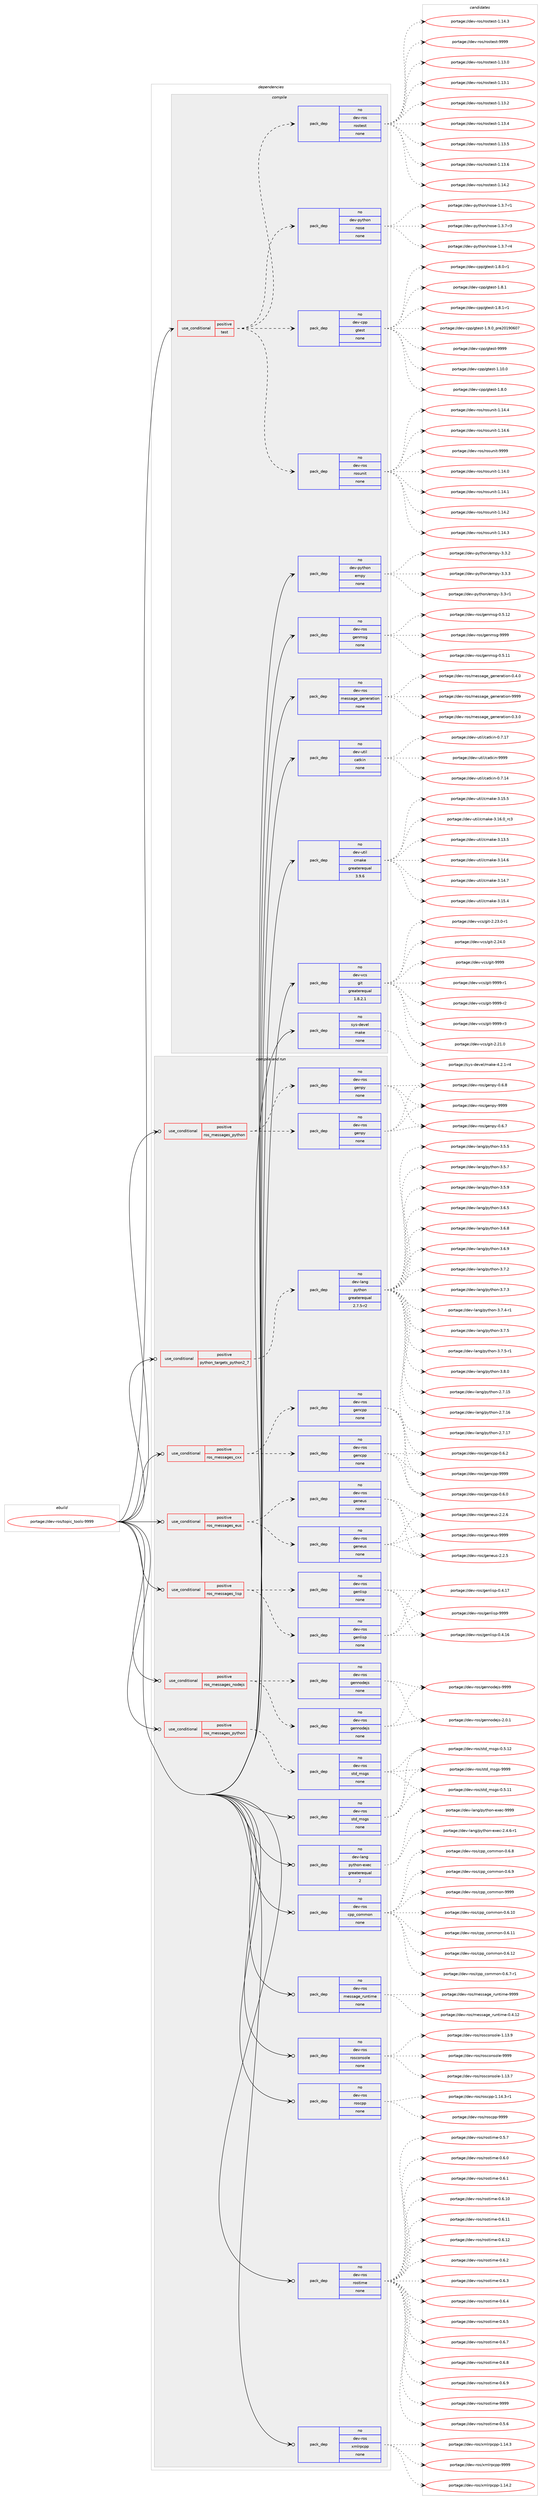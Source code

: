 digraph prolog {

# *************
# Graph options
# *************

newrank=true;
concentrate=true;
compound=true;
graph [rankdir=LR,fontname=Helvetica,fontsize=10,ranksep=1.5];#, ranksep=2.5, nodesep=0.2];
edge  [arrowhead=vee];
node  [fontname=Helvetica,fontsize=10];

# **********
# The ebuild
# **********

subgraph cluster_leftcol {
color=gray;
rank=same;
label=<<i>ebuild</i>>;
id [label="portage://dev-ros/topic_tools-9999", color=red, width=4, href="../dev-ros/topic_tools-9999.svg"];
}

# ****************
# The dependencies
# ****************

subgraph cluster_midcol {
color=gray;
label=<<i>dependencies</i>>;
subgraph cluster_compile {
fillcolor="#eeeeee";
style=filled;
label=<<i>compile</i>>;
subgraph cond45708 {
dependency207074 [label=<<TABLE BORDER="0" CELLBORDER="1" CELLSPACING="0" CELLPADDING="4"><TR><TD ROWSPAN="3" CELLPADDING="10">use_conditional</TD></TR><TR><TD>positive</TD></TR><TR><TD>test</TD></TR></TABLE>>, shape=none, color=red];
subgraph pack157938 {
dependency207075 [label=<<TABLE BORDER="0" CELLBORDER="1" CELLSPACING="0" CELLPADDING="4" WIDTH="220"><TR><TD ROWSPAN="6" CELLPADDING="30">pack_dep</TD></TR><TR><TD WIDTH="110">no</TD></TR><TR><TD>dev-ros</TD></TR><TR><TD>rostest</TD></TR><TR><TD>none</TD></TR><TR><TD></TD></TR></TABLE>>, shape=none, color=blue];
}
dependency207074:e -> dependency207075:w [weight=20,style="dashed",arrowhead="vee"];
subgraph pack157939 {
dependency207076 [label=<<TABLE BORDER="0" CELLBORDER="1" CELLSPACING="0" CELLPADDING="4" WIDTH="220"><TR><TD ROWSPAN="6" CELLPADDING="30">pack_dep</TD></TR><TR><TD WIDTH="110">no</TD></TR><TR><TD>dev-ros</TD></TR><TR><TD>rosunit</TD></TR><TR><TD>none</TD></TR><TR><TD></TD></TR></TABLE>>, shape=none, color=blue];
}
dependency207074:e -> dependency207076:w [weight=20,style="dashed",arrowhead="vee"];
subgraph pack157940 {
dependency207077 [label=<<TABLE BORDER="0" CELLBORDER="1" CELLSPACING="0" CELLPADDING="4" WIDTH="220"><TR><TD ROWSPAN="6" CELLPADDING="30">pack_dep</TD></TR><TR><TD WIDTH="110">no</TD></TR><TR><TD>dev-cpp</TD></TR><TR><TD>gtest</TD></TR><TR><TD>none</TD></TR><TR><TD></TD></TR></TABLE>>, shape=none, color=blue];
}
dependency207074:e -> dependency207077:w [weight=20,style="dashed",arrowhead="vee"];
subgraph pack157941 {
dependency207078 [label=<<TABLE BORDER="0" CELLBORDER="1" CELLSPACING="0" CELLPADDING="4" WIDTH="220"><TR><TD ROWSPAN="6" CELLPADDING="30">pack_dep</TD></TR><TR><TD WIDTH="110">no</TD></TR><TR><TD>dev-python</TD></TR><TR><TD>nose</TD></TR><TR><TD>none</TD></TR><TR><TD></TD></TR></TABLE>>, shape=none, color=blue];
}
dependency207074:e -> dependency207078:w [weight=20,style="dashed",arrowhead="vee"];
}
id:e -> dependency207074:w [weight=20,style="solid",arrowhead="vee"];
subgraph pack157942 {
dependency207079 [label=<<TABLE BORDER="0" CELLBORDER="1" CELLSPACING="0" CELLPADDING="4" WIDTH="220"><TR><TD ROWSPAN="6" CELLPADDING="30">pack_dep</TD></TR><TR><TD WIDTH="110">no</TD></TR><TR><TD>dev-python</TD></TR><TR><TD>empy</TD></TR><TR><TD>none</TD></TR><TR><TD></TD></TR></TABLE>>, shape=none, color=blue];
}
id:e -> dependency207079:w [weight=20,style="solid",arrowhead="vee"];
subgraph pack157943 {
dependency207080 [label=<<TABLE BORDER="0" CELLBORDER="1" CELLSPACING="0" CELLPADDING="4" WIDTH="220"><TR><TD ROWSPAN="6" CELLPADDING="30">pack_dep</TD></TR><TR><TD WIDTH="110">no</TD></TR><TR><TD>dev-ros</TD></TR><TR><TD>genmsg</TD></TR><TR><TD>none</TD></TR><TR><TD></TD></TR></TABLE>>, shape=none, color=blue];
}
id:e -> dependency207080:w [weight=20,style="solid",arrowhead="vee"];
subgraph pack157944 {
dependency207081 [label=<<TABLE BORDER="0" CELLBORDER="1" CELLSPACING="0" CELLPADDING="4" WIDTH="220"><TR><TD ROWSPAN="6" CELLPADDING="30">pack_dep</TD></TR><TR><TD WIDTH="110">no</TD></TR><TR><TD>dev-ros</TD></TR><TR><TD>message_generation</TD></TR><TR><TD>none</TD></TR><TR><TD></TD></TR></TABLE>>, shape=none, color=blue];
}
id:e -> dependency207081:w [weight=20,style="solid",arrowhead="vee"];
subgraph pack157945 {
dependency207082 [label=<<TABLE BORDER="0" CELLBORDER="1" CELLSPACING="0" CELLPADDING="4" WIDTH="220"><TR><TD ROWSPAN="6" CELLPADDING="30">pack_dep</TD></TR><TR><TD WIDTH="110">no</TD></TR><TR><TD>dev-util</TD></TR><TR><TD>catkin</TD></TR><TR><TD>none</TD></TR><TR><TD></TD></TR></TABLE>>, shape=none, color=blue];
}
id:e -> dependency207082:w [weight=20,style="solid",arrowhead="vee"];
subgraph pack157946 {
dependency207083 [label=<<TABLE BORDER="0" CELLBORDER="1" CELLSPACING="0" CELLPADDING="4" WIDTH="220"><TR><TD ROWSPAN="6" CELLPADDING="30">pack_dep</TD></TR><TR><TD WIDTH="110">no</TD></TR><TR><TD>dev-util</TD></TR><TR><TD>cmake</TD></TR><TR><TD>greaterequal</TD></TR><TR><TD>3.9.6</TD></TR></TABLE>>, shape=none, color=blue];
}
id:e -> dependency207083:w [weight=20,style="solid",arrowhead="vee"];
subgraph pack157947 {
dependency207084 [label=<<TABLE BORDER="0" CELLBORDER="1" CELLSPACING="0" CELLPADDING="4" WIDTH="220"><TR><TD ROWSPAN="6" CELLPADDING="30">pack_dep</TD></TR><TR><TD WIDTH="110">no</TD></TR><TR><TD>dev-vcs</TD></TR><TR><TD>git</TD></TR><TR><TD>greaterequal</TD></TR><TR><TD>1.8.2.1</TD></TR></TABLE>>, shape=none, color=blue];
}
id:e -> dependency207084:w [weight=20,style="solid",arrowhead="vee"];
subgraph pack157948 {
dependency207085 [label=<<TABLE BORDER="0" CELLBORDER="1" CELLSPACING="0" CELLPADDING="4" WIDTH="220"><TR><TD ROWSPAN="6" CELLPADDING="30">pack_dep</TD></TR><TR><TD WIDTH="110">no</TD></TR><TR><TD>sys-devel</TD></TR><TR><TD>make</TD></TR><TR><TD>none</TD></TR><TR><TD></TD></TR></TABLE>>, shape=none, color=blue];
}
id:e -> dependency207085:w [weight=20,style="solid",arrowhead="vee"];
}
subgraph cluster_compileandrun {
fillcolor="#eeeeee";
style=filled;
label=<<i>compile and run</i>>;
subgraph cond45709 {
dependency207086 [label=<<TABLE BORDER="0" CELLBORDER="1" CELLSPACING="0" CELLPADDING="4"><TR><TD ROWSPAN="3" CELLPADDING="10">use_conditional</TD></TR><TR><TD>positive</TD></TR><TR><TD>python_targets_python2_7</TD></TR></TABLE>>, shape=none, color=red];
subgraph pack157949 {
dependency207087 [label=<<TABLE BORDER="0" CELLBORDER="1" CELLSPACING="0" CELLPADDING="4" WIDTH="220"><TR><TD ROWSPAN="6" CELLPADDING="30">pack_dep</TD></TR><TR><TD WIDTH="110">no</TD></TR><TR><TD>dev-lang</TD></TR><TR><TD>python</TD></TR><TR><TD>greaterequal</TD></TR><TR><TD>2.7.5-r2</TD></TR></TABLE>>, shape=none, color=blue];
}
dependency207086:e -> dependency207087:w [weight=20,style="dashed",arrowhead="vee"];
}
id:e -> dependency207086:w [weight=20,style="solid",arrowhead="odotvee"];
subgraph cond45710 {
dependency207088 [label=<<TABLE BORDER="0" CELLBORDER="1" CELLSPACING="0" CELLPADDING="4"><TR><TD ROWSPAN="3" CELLPADDING="10">use_conditional</TD></TR><TR><TD>positive</TD></TR><TR><TD>ros_messages_cxx</TD></TR></TABLE>>, shape=none, color=red];
subgraph pack157950 {
dependency207089 [label=<<TABLE BORDER="0" CELLBORDER="1" CELLSPACING="0" CELLPADDING="4" WIDTH="220"><TR><TD ROWSPAN="6" CELLPADDING="30">pack_dep</TD></TR><TR><TD WIDTH="110">no</TD></TR><TR><TD>dev-ros</TD></TR><TR><TD>gencpp</TD></TR><TR><TD>none</TD></TR><TR><TD></TD></TR></TABLE>>, shape=none, color=blue];
}
dependency207088:e -> dependency207089:w [weight=20,style="dashed",arrowhead="vee"];
subgraph pack157951 {
dependency207090 [label=<<TABLE BORDER="0" CELLBORDER="1" CELLSPACING="0" CELLPADDING="4" WIDTH="220"><TR><TD ROWSPAN="6" CELLPADDING="30">pack_dep</TD></TR><TR><TD WIDTH="110">no</TD></TR><TR><TD>dev-ros</TD></TR><TR><TD>gencpp</TD></TR><TR><TD>none</TD></TR><TR><TD></TD></TR></TABLE>>, shape=none, color=blue];
}
dependency207088:e -> dependency207090:w [weight=20,style="dashed",arrowhead="vee"];
}
id:e -> dependency207088:w [weight=20,style="solid",arrowhead="odotvee"];
subgraph cond45711 {
dependency207091 [label=<<TABLE BORDER="0" CELLBORDER="1" CELLSPACING="0" CELLPADDING="4"><TR><TD ROWSPAN="3" CELLPADDING="10">use_conditional</TD></TR><TR><TD>positive</TD></TR><TR><TD>ros_messages_eus</TD></TR></TABLE>>, shape=none, color=red];
subgraph pack157952 {
dependency207092 [label=<<TABLE BORDER="0" CELLBORDER="1" CELLSPACING="0" CELLPADDING="4" WIDTH="220"><TR><TD ROWSPAN="6" CELLPADDING="30">pack_dep</TD></TR><TR><TD WIDTH="110">no</TD></TR><TR><TD>dev-ros</TD></TR><TR><TD>geneus</TD></TR><TR><TD>none</TD></TR><TR><TD></TD></TR></TABLE>>, shape=none, color=blue];
}
dependency207091:e -> dependency207092:w [weight=20,style="dashed",arrowhead="vee"];
subgraph pack157953 {
dependency207093 [label=<<TABLE BORDER="0" CELLBORDER="1" CELLSPACING="0" CELLPADDING="4" WIDTH="220"><TR><TD ROWSPAN="6" CELLPADDING="30">pack_dep</TD></TR><TR><TD WIDTH="110">no</TD></TR><TR><TD>dev-ros</TD></TR><TR><TD>geneus</TD></TR><TR><TD>none</TD></TR><TR><TD></TD></TR></TABLE>>, shape=none, color=blue];
}
dependency207091:e -> dependency207093:w [weight=20,style="dashed",arrowhead="vee"];
}
id:e -> dependency207091:w [weight=20,style="solid",arrowhead="odotvee"];
subgraph cond45712 {
dependency207094 [label=<<TABLE BORDER="0" CELLBORDER="1" CELLSPACING="0" CELLPADDING="4"><TR><TD ROWSPAN="3" CELLPADDING="10">use_conditional</TD></TR><TR><TD>positive</TD></TR><TR><TD>ros_messages_lisp</TD></TR></TABLE>>, shape=none, color=red];
subgraph pack157954 {
dependency207095 [label=<<TABLE BORDER="0" CELLBORDER="1" CELLSPACING="0" CELLPADDING="4" WIDTH="220"><TR><TD ROWSPAN="6" CELLPADDING="30">pack_dep</TD></TR><TR><TD WIDTH="110">no</TD></TR><TR><TD>dev-ros</TD></TR><TR><TD>genlisp</TD></TR><TR><TD>none</TD></TR><TR><TD></TD></TR></TABLE>>, shape=none, color=blue];
}
dependency207094:e -> dependency207095:w [weight=20,style="dashed",arrowhead="vee"];
subgraph pack157955 {
dependency207096 [label=<<TABLE BORDER="0" CELLBORDER="1" CELLSPACING="0" CELLPADDING="4" WIDTH="220"><TR><TD ROWSPAN="6" CELLPADDING="30">pack_dep</TD></TR><TR><TD WIDTH="110">no</TD></TR><TR><TD>dev-ros</TD></TR><TR><TD>genlisp</TD></TR><TR><TD>none</TD></TR><TR><TD></TD></TR></TABLE>>, shape=none, color=blue];
}
dependency207094:e -> dependency207096:w [weight=20,style="dashed",arrowhead="vee"];
}
id:e -> dependency207094:w [weight=20,style="solid",arrowhead="odotvee"];
subgraph cond45713 {
dependency207097 [label=<<TABLE BORDER="0" CELLBORDER="1" CELLSPACING="0" CELLPADDING="4"><TR><TD ROWSPAN="3" CELLPADDING="10">use_conditional</TD></TR><TR><TD>positive</TD></TR><TR><TD>ros_messages_nodejs</TD></TR></TABLE>>, shape=none, color=red];
subgraph pack157956 {
dependency207098 [label=<<TABLE BORDER="0" CELLBORDER="1" CELLSPACING="0" CELLPADDING="4" WIDTH="220"><TR><TD ROWSPAN="6" CELLPADDING="30">pack_dep</TD></TR><TR><TD WIDTH="110">no</TD></TR><TR><TD>dev-ros</TD></TR><TR><TD>gennodejs</TD></TR><TR><TD>none</TD></TR><TR><TD></TD></TR></TABLE>>, shape=none, color=blue];
}
dependency207097:e -> dependency207098:w [weight=20,style="dashed",arrowhead="vee"];
subgraph pack157957 {
dependency207099 [label=<<TABLE BORDER="0" CELLBORDER="1" CELLSPACING="0" CELLPADDING="4" WIDTH="220"><TR><TD ROWSPAN="6" CELLPADDING="30">pack_dep</TD></TR><TR><TD WIDTH="110">no</TD></TR><TR><TD>dev-ros</TD></TR><TR><TD>gennodejs</TD></TR><TR><TD>none</TD></TR><TR><TD></TD></TR></TABLE>>, shape=none, color=blue];
}
dependency207097:e -> dependency207099:w [weight=20,style="dashed",arrowhead="vee"];
}
id:e -> dependency207097:w [weight=20,style="solid",arrowhead="odotvee"];
subgraph cond45714 {
dependency207100 [label=<<TABLE BORDER="0" CELLBORDER="1" CELLSPACING="0" CELLPADDING="4"><TR><TD ROWSPAN="3" CELLPADDING="10">use_conditional</TD></TR><TR><TD>positive</TD></TR><TR><TD>ros_messages_python</TD></TR></TABLE>>, shape=none, color=red];
subgraph pack157958 {
dependency207101 [label=<<TABLE BORDER="0" CELLBORDER="1" CELLSPACING="0" CELLPADDING="4" WIDTH="220"><TR><TD ROWSPAN="6" CELLPADDING="30">pack_dep</TD></TR><TR><TD WIDTH="110">no</TD></TR><TR><TD>dev-ros</TD></TR><TR><TD>genpy</TD></TR><TR><TD>none</TD></TR><TR><TD></TD></TR></TABLE>>, shape=none, color=blue];
}
dependency207100:e -> dependency207101:w [weight=20,style="dashed",arrowhead="vee"];
subgraph pack157959 {
dependency207102 [label=<<TABLE BORDER="0" CELLBORDER="1" CELLSPACING="0" CELLPADDING="4" WIDTH="220"><TR><TD ROWSPAN="6" CELLPADDING="30">pack_dep</TD></TR><TR><TD WIDTH="110">no</TD></TR><TR><TD>dev-ros</TD></TR><TR><TD>genpy</TD></TR><TR><TD>none</TD></TR><TR><TD></TD></TR></TABLE>>, shape=none, color=blue];
}
dependency207100:e -> dependency207102:w [weight=20,style="dashed",arrowhead="vee"];
}
id:e -> dependency207100:w [weight=20,style="solid",arrowhead="odotvee"];
subgraph cond45715 {
dependency207103 [label=<<TABLE BORDER="0" CELLBORDER="1" CELLSPACING="0" CELLPADDING="4"><TR><TD ROWSPAN="3" CELLPADDING="10">use_conditional</TD></TR><TR><TD>positive</TD></TR><TR><TD>ros_messages_python</TD></TR></TABLE>>, shape=none, color=red];
subgraph pack157960 {
dependency207104 [label=<<TABLE BORDER="0" CELLBORDER="1" CELLSPACING="0" CELLPADDING="4" WIDTH="220"><TR><TD ROWSPAN="6" CELLPADDING="30">pack_dep</TD></TR><TR><TD WIDTH="110">no</TD></TR><TR><TD>dev-ros</TD></TR><TR><TD>std_msgs</TD></TR><TR><TD>none</TD></TR><TR><TD></TD></TR></TABLE>>, shape=none, color=blue];
}
dependency207103:e -> dependency207104:w [weight=20,style="dashed",arrowhead="vee"];
}
id:e -> dependency207103:w [weight=20,style="solid",arrowhead="odotvee"];
subgraph pack157961 {
dependency207105 [label=<<TABLE BORDER="0" CELLBORDER="1" CELLSPACING="0" CELLPADDING="4" WIDTH="220"><TR><TD ROWSPAN="6" CELLPADDING="30">pack_dep</TD></TR><TR><TD WIDTH="110">no</TD></TR><TR><TD>dev-lang</TD></TR><TR><TD>python-exec</TD></TR><TR><TD>greaterequal</TD></TR><TR><TD>2</TD></TR></TABLE>>, shape=none, color=blue];
}
id:e -> dependency207105:w [weight=20,style="solid",arrowhead="odotvee"];
subgraph pack157962 {
dependency207106 [label=<<TABLE BORDER="0" CELLBORDER="1" CELLSPACING="0" CELLPADDING="4" WIDTH="220"><TR><TD ROWSPAN="6" CELLPADDING="30">pack_dep</TD></TR><TR><TD WIDTH="110">no</TD></TR><TR><TD>dev-ros</TD></TR><TR><TD>cpp_common</TD></TR><TR><TD>none</TD></TR><TR><TD></TD></TR></TABLE>>, shape=none, color=blue];
}
id:e -> dependency207106:w [weight=20,style="solid",arrowhead="odotvee"];
subgraph pack157963 {
dependency207107 [label=<<TABLE BORDER="0" CELLBORDER="1" CELLSPACING="0" CELLPADDING="4" WIDTH="220"><TR><TD ROWSPAN="6" CELLPADDING="30">pack_dep</TD></TR><TR><TD WIDTH="110">no</TD></TR><TR><TD>dev-ros</TD></TR><TR><TD>message_runtime</TD></TR><TR><TD>none</TD></TR><TR><TD></TD></TR></TABLE>>, shape=none, color=blue];
}
id:e -> dependency207107:w [weight=20,style="solid",arrowhead="odotvee"];
subgraph pack157964 {
dependency207108 [label=<<TABLE BORDER="0" CELLBORDER="1" CELLSPACING="0" CELLPADDING="4" WIDTH="220"><TR><TD ROWSPAN="6" CELLPADDING="30">pack_dep</TD></TR><TR><TD WIDTH="110">no</TD></TR><TR><TD>dev-ros</TD></TR><TR><TD>rosconsole</TD></TR><TR><TD>none</TD></TR><TR><TD></TD></TR></TABLE>>, shape=none, color=blue];
}
id:e -> dependency207108:w [weight=20,style="solid",arrowhead="odotvee"];
subgraph pack157965 {
dependency207109 [label=<<TABLE BORDER="0" CELLBORDER="1" CELLSPACING="0" CELLPADDING="4" WIDTH="220"><TR><TD ROWSPAN="6" CELLPADDING="30">pack_dep</TD></TR><TR><TD WIDTH="110">no</TD></TR><TR><TD>dev-ros</TD></TR><TR><TD>roscpp</TD></TR><TR><TD>none</TD></TR><TR><TD></TD></TR></TABLE>>, shape=none, color=blue];
}
id:e -> dependency207109:w [weight=20,style="solid",arrowhead="odotvee"];
subgraph pack157966 {
dependency207110 [label=<<TABLE BORDER="0" CELLBORDER="1" CELLSPACING="0" CELLPADDING="4" WIDTH="220"><TR><TD ROWSPAN="6" CELLPADDING="30">pack_dep</TD></TR><TR><TD WIDTH="110">no</TD></TR><TR><TD>dev-ros</TD></TR><TR><TD>rostime</TD></TR><TR><TD>none</TD></TR><TR><TD></TD></TR></TABLE>>, shape=none, color=blue];
}
id:e -> dependency207110:w [weight=20,style="solid",arrowhead="odotvee"];
subgraph pack157967 {
dependency207111 [label=<<TABLE BORDER="0" CELLBORDER="1" CELLSPACING="0" CELLPADDING="4" WIDTH="220"><TR><TD ROWSPAN="6" CELLPADDING="30">pack_dep</TD></TR><TR><TD WIDTH="110">no</TD></TR><TR><TD>dev-ros</TD></TR><TR><TD>std_msgs</TD></TR><TR><TD>none</TD></TR><TR><TD></TD></TR></TABLE>>, shape=none, color=blue];
}
id:e -> dependency207111:w [weight=20,style="solid",arrowhead="odotvee"];
subgraph pack157968 {
dependency207112 [label=<<TABLE BORDER="0" CELLBORDER="1" CELLSPACING="0" CELLPADDING="4" WIDTH="220"><TR><TD ROWSPAN="6" CELLPADDING="30">pack_dep</TD></TR><TR><TD WIDTH="110">no</TD></TR><TR><TD>dev-ros</TD></TR><TR><TD>xmlrpcpp</TD></TR><TR><TD>none</TD></TR><TR><TD></TD></TR></TABLE>>, shape=none, color=blue];
}
id:e -> dependency207112:w [weight=20,style="solid",arrowhead="odotvee"];
}
subgraph cluster_run {
fillcolor="#eeeeee";
style=filled;
label=<<i>run</i>>;
}
}

# **************
# The candidates
# **************

subgraph cluster_choices {
rank=same;
color=gray;
label=<<i>candidates</i>>;

subgraph choice157938 {
color=black;
nodesep=1;
choiceportage100101118451141111154711411111511610111511645494649514648 [label="portage://dev-ros/rostest-1.13.0", color=red, width=4,href="../dev-ros/rostest-1.13.0.svg"];
choiceportage100101118451141111154711411111511610111511645494649514649 [label="portage://dev-ros/rostest-1.13.1", color=red, width=4,href="../dev-ros/rostest-1.13.1.svg"];
choiceportage100101118451141111154711411111511610111511645494649514650 [label="portage://dev-ros/rostest-1.13.2", color=red, width=4,href="../dev-ros/rostest-1.13.2.svg"];
choiceportage100101118451141111154711411111511610111511645494649514652 [label="portage://dev-ros/rostest-1.13.4", color=red, width=4,href="../dev-ros/rostest-1.13.4.svg"];
choiceportage100101118451141111154711411111511610111511645494649514653 [label="portage://dev-ros/rostest-1.13.5", color=red, width=4,href="../dev-ros/rostest-1.13.5.svg"];
choiceportage100101118451141111154711411111511610111511645494649514654 [label="portage://dev-ros/rostest-1.13.6", color=red, width=4,href="../dev-ros/rostest-1.13.6.svg"];
choiceportage100101118451141111154711411111511610111511645494649524650 [label="portage://dev-ros/rostest-1.14.2", color=red, width=4,href="../dev-ros/rostest-1.14.2.svg"];
choiceportage100101118451141111154711411111511610111511645494649524651 [label="portage://dev-ros/rostest-1.14.3", color=red, width=4,href="../dev-ros/rostest-1.14.3.svg"];
choiceportage10010111845114111115471141111151161011151164557575757 [label="portage://dev-ros/rostest-9999", color=red, width=4,href="../dev-ros/rostest-9999.svg"];
dependency207075:e -> choiceportage100101118451141111154711411111511610111511645494649514648:w [style=dotted,weight="100"];
dependency207075:e -> choiceportage100101118451141111154711411111511610111511645494649514649:w [style=dotted,weight="100"];
dependency207075:e -> choiceportage100101118451141111154711411111511610111511645494649514650:w [style=dotted,weight="100"];
dependency207075:e -> choiceportage100101118451141111154711411111511610111511645494649514652:w [style=dotted,weight="100"];
dependency207075:e -> choiceportage100101118451141111154711411111511610111511645494649514653:w [style=dotted,weight="100"];
dependency207075:e -> choiceportage100101118451141111154711411111511610111511645494649514654:w [style=dotted,weight="100"];
dependency207075:e -> choiceportage100101118451141111154711411111511610111511645494649524650:w [style=dotted,weight="100"];
dependency207075:e -> choiceportage100101118451141111154711411111511610111511645494649524651:w [style=dotted,weight="100"];
dependency207075:e -> choiceportage10010111845114111115471141111151161011151164557575757:w [style=dotted,weight="100"];
}
subgraph choice157939 {
color=black;
nodesep=1;
choiceportage100101118451141111154711411111511711010511645494649524648 [label="portage://dev-ros/rosunit-1.14.0", color=red, width=4,href="../dev-ros/rosunit-1.14.0.svg"];
choiceportage100101118451141111154711411111511711010511645494649524649 [label="portage://dev-ros/rosunit-1.14.1", color=red, width=4,href="../dev-ros/rosunit-1.14.1.svg"];
choiceportage100101118451141111154711411111511711010511645494649524650 [label="portage://dev-ros/rosunit-1.14.2", color=red, width=4,href="../dev-ros/rosunit-1.14.2.svg"];
choiceportage100101118451141111154711411111511711010511645494649524651 [label="portage://dev-ros/rosunit-1.14.3", color=red, width=4,href="../dev-ros/rosunit-1.14.3.svg"];
choiceportage100101118451141111154711411111511711010511645494649524652 [label="portage://dev-ros/rosunit-1.14.4", color=red, width=4,href="../dev-ros/rosunit-1.14.4.svg"];
choiceportage100101118451141111154711411111511711010511645494649524654 [label="portage://dev-ros/rosunit-1.14.6", color=red, width=4,href="../dev-ros/rosunit-1.14.6.svg"];
choiceportage10010111845114111115471141111151171101051164557575757 [label="portage://dev-ros/rosunit-9999", color=red, width=4,href="../dev-ros/rosunit-9999.svg"];
dependency207076:e -> choiceportage100101118451141111154711411111511711010511645494649524648:w [style=dotted,weight="100"];
dependency207076:e -> choiceportage100101118451141111154711411111511711010511645494649524649:w [style=dotted,weight="100"];
dependency207076:e -> choiceportage100101118451141111154711411111511711010511645494649524650:w [style=dotted,weight="100"];
dependency207076:e -> choiceportage100101118451141111154711411111511711010511645494649524651:w [style=dotted,weight="100"];
dependency207076:e -> choiceportage100101118451141111154711411111511711010511645494649524652:w [style=dotted,weight="100"];
dependency207076:e -> choiceportage100101118451141111154711411111511711010511645494649524654:w [style=dotted,weight="100"];
dependency207076:e -> choiceportage10010111845114111115471141111151171101051164557575757:w [style=dotted,weight="100"];
}
subgraph choice157940 {
color=black;
nodesep=1;
choiceportage10010111845991121124710311610111511645494649484648 [label="portage://dev-cpp/gtest-1.10.0", color=red, width=4,href="../dev-cpp/gtest-1.10.0.svg"];
choiceportage100101118459911211247103116101115116454946564648 [label="portage://dev-cpp/gtest-1.8.0", color=red, width=4,href="../dev-cpp/gtest-1.8.0.svg"];
choiceportage1001011184599112112471031161011151164549465646484511449 [label="portage://dev-cpp/gtest-1.8.0-r1", color=red, width=4,href="../dev-cpp/gtest-1.8.0-r1.svg"];
choiceportage100101118459911211247103116101115116454946564649 [label="portage://dev-cpp/gtest-1.8.1", color=red, width=4,href="../dev-cpp/gtest-1.8.1.svg"];
choiceportage1001011184599112112471031161011151164549465646494511449 [label="portage://dev-cpp/gtest-1.8.1-r1", color=red, width=4,href="../dev-cpp/gtest-1.8.1-r1.svg"];
choiceportage100101118459911211247103116101115116454946574648951121141015048495748544855 [label="portage://dev-cpp/gtest-1.9.0_pre20190607", color=red, width=4,href="../dev-cpp/gtest-1.9.0_pre20190607.svg"];
choiceportage1001011184599112112471031161011151164557575757 [label="portage://dev-cpp/gtest-9999", color=red, width=4,href="../dev-cpp/gtest-9999.svg"];
dependency207077:e -> choiceportage10010111845991121124710311610111511645494649484648:w [style=dotted,weight="100"];
dependency207077:e -> choiceportage100101118459911211247103116101115116454946564648:w [style=dotted,weight="100"];
dependency207077:e -> choiceportage1001011184599112112471031161011151164549465646484511449:w [style=dotted,weight="100"];
dependency207077:e -> choiceportage100101118459911211247103116101115116454946564649:w [style=dotted,weight="100"];
dependency207077:e -> choiceportage1001011184599112112471031161011151164549465646494511449:w [style=dotted,weight="100"];
dependency207077:e -> choiceportage100101118459911211247103116101115116454946574648951121141015048495748544855:w [style=dotted,weight="100"];
dependency207077:e -> choiceportage1001011184599112112471031161011151164557575757:w [style=dotted,weight="100"];
}
subgraph choice157941 {
color=black;
nodesep=1;
choiceportage10010111845112121116104111110471101111151014549465146554511449 [label="portage://dev-python/nose-1.3.7-r1", color=red, width=4,href="../dev-python/nose-1.3.7-r1.svg"];
choiceportage10010111845112121116104111110471101111151014549465146554511451 [label="portage://dev-python/nose-1.3.7-r3", color=red, width=4,href="../dev-python/nose-1.3.7-r3.svg"];
choiceportage10010111845112121116104111110471101111151014549465146554511452 [label="portage://dev-python/nose-1.3.7-r4", color=red, width=4,href="../dev-python/nose-1.3.7-r4.svg"];
dependency207078:e -> choiceportage10010111845112121116104111110471101111151014549465146554511449:w [style=dotted,weight="100"];
dependency207078:e -> choiceportage10010111845112121116104111110471101111151014549465146554511451:w [style=dotted,weight="100"];
dependency207078:e -> choiceportage10010111845112121116104111110471101111151014549465146554511452:w [style=dotted,weight="100"];
}
subgraph choice157942 {
color=black;
nodesep=1;
choiceportage1001011184511212111610411111047101109112121455146514511449 [label="portage://dev-python/empy-3.3-r1", color=red, width=4,href="../dev-python/empy-3.3-r1.svg"];
choiceportage1001011184511212111610411111047101109112121455146514650 [label="portage://dev-python/empy-3.3.2", color=red, width=4,href="../dev-python/empy-3.3.2.svg"];
choiceportage1001011184511212111610411111047101109112121455146514651 [label="portage://dev-python/empy-3.3.3", color=red, width=4,href="../dev-python/empy-3.3.3.svg"];
dependency207079:e -> choiceportage1001011184511212111610411111047101109112121455146514511449:w [style=dotted,weight="100"];
dependency207079:e -> choiceportage1001011184511212111610411111047101109112121455146514650:w [style=dotted,weight="100"];
dependency207079:e -> choiceportage1001011184511212111610411111047101109112121455146514651:w [style=dotted,weight="100"];
}
subgraph choice157943 {
color=black;
nodesep=1;
choiceportage100101118451141111154710310111010911510345484653464949 [label="portage://dev-ros/genmsg-0.5.11", color=red, width=4,href="../dev-ros/genmsg-0.5.11.svg"];
choiceportage100101118451141111154710310111010911510345484653464950 [label="portage://dev-ros/genmsg-0.5.12", color=red, width=4,href="../dev-ros/genmsg-0.5.12.svg"];
choiceportage10010111845114111115471031011101091151034557575757 [label="portage://dev-ros/genmsg-9999", color=red, width=4,href="../dev-ros/genmsg-9999.svg"];
dependency207080:e -> choiceportage100101118451141111154710310111010911510345484653464949:w [style=dotted,weight="100"];
dependency207080:e -> choiceportage100101118451141111154710310111010911510345484653464950:w [style=dotted,weight="100"];
dependency207080:e -> choiceportage10010111845114111115471031011101091151034557575757:w [style=dotted,weight="100"];
}
subgraph choice157944 {
color=black;
nodesep=1;
choiceportage1001011184511411111547109101115115971031019510310111010111497116105111110454846514648 [label="portage://dev-ros/message_generation-0.3.0", color=red, width=4,href="../dev-ros/message_generation-0.3.0.svg"];
choiceportage1001011184511411111547109101115115971031019510310111010111497116105111110454846524648 [label="portage://dev-ros/message_generation-0.4.0", color=red, width=4,href="../dev-ros/message_generation-0.4.0.svg"];
choiceportage10010111845114111115471091011151159710310195103101110101114971161051111104557575757 [label="portage://dev-ros/message_generation-9999", color=red, width=4,href="../dev-ros/message_generation-9999.svg"];
dependency207081:e -> choiceportage1001011184511411111547109101115115971031019510310111010111497116105111110454846514648:w [style=dotted,weight="100"];
dependency207081:e -> choiceportage1001011184511411111547109101115115971031019510310111010111497116105111110454846524648:w [style=dotted,weight="100"];
dependency207081:e -> choiceportage10010111845114111115471091011151159710310195103101110101114971161051111104557575757:w [style=dotted,weight="100"];
}
subgraph choice157945 {
color=black;
nodesep=1;
choiceportage1001011184511711610510847999711610710511045484655464952 [label="portage://dev-util/catkin-0.7.14", color=red, width=4,href="../dev-util/catkin-0.7.14.svg"];
choiceportage1001011184511711610510847999711610710511045484655464955 [label="portage://dev-util/catkin-0.7.17", color=red, width=4,href="../dev-util/catkin-0.7.17.svg"];
choiceportage100101118451171161051084799971161071051104557575757 [label="portage://dev-util/catkin-9999", color=red, width=4,href="../dev-util/catkin-9999.svg"];
dependency207082:e -> choiceportage1001011184511711610510847999711610710511045484655464952:w [style=dotted,weight="100"];
dependency207082:e -> choiceportage1001011184511711610510847999711610710511045484655464955:w [style=dotted,weight="100"];
dependency207082:e -> choiceportage100101118451171161051084799971161071051104557575757:w [style=dotted,weight="100"];
}
subgraph choice157946 {
color=black;
nodesep=1;
choiceportage1001011184511711610510847991099710710145514649514653 [label="portage://dev-util/cmake-3.13.5", color=red, width=4,href="../dev-util/cmake-3.13.5.svg"];
choiceportage1001011184511711610510847991099710710145514649524654 [label="portage://dev-util/cmake-3.14.6", color=red, width=4,href="../dev-util/cmake-3.14.6.svg"];
choiceportage1001011184511711610510847991099710710145514649524655 [label="portage://dev-util/cmake-3.14.7", color=red, width=4,href="../dev-util/cmake-3.14.7.svg"];
choiceportage1001011184511711610510847991099710710145514649534652 [label="portage://dev-util/cmake-3.15.4", color=red, width=4,href="../dev-util/cmake-3.15.4.svg"];
choiceportage1001011184511711610510847991099710710145514649534653 [label="portage://dev-util/cmake-3.15.5", color=red, width=4,href="../dev-util/cmake-3.15.5.svg"];
choiceportage1001011184511711610510847991099710710145514649544648951149951 [label="portage://dev-util/cmake-3.16.0_rc3", color=red, width=4,href="../dev-util/cmake-3.16.0_rc3.svg"];
dependency207083:e -> choiceportage1001011184511711610510847991099710710145514649514653:w [style=dotted,weight="100"];
dependency207083:e -> choiceportage1001011184511711610510847991099710710145514649524654:w [style=dotted,weight="100"];
dependency207083:e -> choiceportage1001011184511711610510847991099710710145514649524655:w [style=dotted,weight="100"];
dependency207083:e -> choiceportage1001011184511711610510847991099710710145514649534652:w [style=dotted,weight="100"];
dependency207083:e -> choiceportage1001011184511711610510847991099710710145514649534653:w [style=dotted,weight="100"];
dependency207083:e -> choiceportage1001011184511711610510847991099710710145514649544648951149951:w [style=dotted,weight="100"];
}
subgraph choice157947 {
color=black;
nodesep=1;
choiceportage10010111845118991154710310511645504650494648 [label="portage://dev-vcs/git-2.21.0", color=red, width=4,href="../dev-vcs/git-2.21.0.svg"];
choiceportage100101118451189911547103105116455046505146484511449 [label="portage://dev-vcs/git-2.23.0-r1", color=red, width=4,href="../dev-vcs/git-2.23.0-r1.svg"];
choiceportage10010111845118991154710310511645504650524648 [label="portage://dev-vcs/git-2.24.0", color=red, width=4,href="../dev-vcs/git-2.24.0.svg"];
choiceportage1001011184511899115471031051164557575757 [label="portage://dev-vcs/git-9999", color=red, width=4,href="../dev-vcs/git-9999.svg"];
choiceportage10010111845118991154710310511645575757574511449 [label="portage://dev-vcs/git-9999-r1", color=red, width=4,href="../dev-vcs/git-9999-r1.svg"];
choiceportage10010111845118991154710310511645575757574511450 [label="portage://dev-vcs/git-9999-r2", color=red, width=4,href="../dev-vcs/git-9999-r2.svg"];
choiceportage10010111845118991154710310511645575757574511451 [label="portage://dev-vcs/git-9999-r3", color=red, width=4,href="../dev-vcs/git-9999-r3.svg"];
dependency207084:e -> choiceportage10010111845118991154710310511645504650494648:w [style=dotted,weight="100"];
dependency207084:e -> choiceportage100101118451189911547103105116455046505146484511449:w [style=dotted,weight="100"];
dependency207084:e -> choiceportage10010111845118991154710310511645504650524648:w [style=dotted,weight="100"];
dependency207084:e -> choiceportage1001011184511899115471031051164557575757:w [style=dotted,weight="100"];
dependency207084:e -> choiceportage10010111845118991154710310511645575757574511449:w [style=dotted,weight="100"];
dependency207084:e -> choiceportage10010111845118991154710310511645575757574511450:w [style=dotted,weight="100"];
dependency207084:e -> choiceportage10010111845118991154710310511645575757574511451:w [style=dotted,weight="100"];
}
subgraph choice157948 {
color=black;
nodesep=1;
choiceportage1151211154510010111810110847109971071014552465046494511452 [label="portage://sys-devel/make-4.2.1-r4", color=red, width=4,href="../sys-devel/make-4.2.1-r4.svg"];
dependency207085:e -> choiceportage1151211154510010111810110847109971071014552465046494511452:w [style=dotted,weight="100"];
}
subgraph choice157949 {
color=black;
nodesep=1;
choiceportage10010111845108971101034711212111610411111045504655464953 [label="portage://dev-lang/python-2.7.15", color=red, width=4,href="../dev-lang/python-2.7.15.svg"];
choiceportage10010111845108971101034711212111610411111045504655464954 [label="portage://dev-lang/python-2.7.16", color=red, width=4,href="../dev-lang/python-2.7.16.svg"];
choiceportage10010111845108971101034711212111610411111045504655464955 [label="portage://dev-lang/python-2.7.17", color=red, width=4,href="../dev-lang/python-2.7.17.svg"];
choiceportage100101118451089711010347112121116104111110455146534653 [label="portage://dev-lang/python-3.5.5", color=red, width=4,href="../dev-lang/python-3.5.5.svg"];
choiceportage100101118451089711010347112121116104111110455146534655 [label="portage://dev-lang/python-3.5.7", color=red, width=4,href="../dev-lang/python-3.5.7.svg"];
choiceportage100101118451089711010347112121116104111110455146534657 [label="portage://dev-lang/python-3.5.9", color=red, width=4,href="../dev-lang/python-3.5.9.svg"];
choiceportage100101118451089711010347112121116104111110455146544653 [label="portage://dev-lang/python-3.6.5", color=red, width=4,href="../dev-lang/python-3.6.5.svg"];
choiceportage100101118451089711010347112121116104111110455146544656 [label="portage://dev-lang/python-3.6.8", color=red, width=4,href="../dev-lang/python-3.6.8.svg"];
choiceportage100101118451089711010347112121116104111110455146544657 [label="portage://dev-lang/python-3.6.9", color=red, width=4,href="../dev-lang/python-3.6.9.svg"];
choiceportage100101118451089711010347112121116104111110455146554650 [label="portage://dev-lang/python-3.7.2", color=red, width=4,href="../dev-lang/python-3.7.2.svg"];
choiceportage100101118451089711010347112121116104111110455146554651 [label="portage://dev-lang/python-3.7.3", color=red, width=4,href="../dev-lang/python-3.7.3.svg"];
choiceportage1001011184510897110103471121211161041111104551465546524511449 [label="portage://dev-lang/python-3.7.4-r1", color=red, width=4,href="../dev-lang/python-3.7.4-r1.svg"];
choiceportage100101118451089711010347112121116104111110455146554653 [label="portage://dev-lang/python-3.7.5", color=red, width=4,href="../dev-lang/python-3.7.5.svg"];
choiceportage1001011184510897110103471121211161041111104551465546534511449 [label="portage://dev-lang/python-3.7.5-r1", color=red, width=4,href="../dev-lang/python-3.7.5-r1.svg"];
choiceportage100101118451089711010347112121116104111110455146564648 [label="portage://dev-lang/python-3.8.0", color=red, width=4,href="../dev-lang/python-3.8.0.svg"];
dependency207087:e -> choiceportage10010111845108971101034711212111610411111045504655464953:w [style=dotted,weight="100"];
dependency207087:e -> choiceportage10010111845108971101034711212111610411111045504655464954:w [style=dotted,weight="100"];
dependency207087:e -> choiceportage10010111845108971101034711212111610411111045504655464955:w [style=dotted,weight="100"];
dependency207087:e -> choiceportage100101118451089711010347112121116104111110455146534653:w [style=dotted,weight="100"];
dependency207087:e -> choiceportage100101118451089711010347112121116104111110455146534655:w [style=dotted,weight="100"];
dependency207087:e -> choiceportage100101118451089711010347112121116104111110455146534657:w [style=dotted,weight="100"];
dependency207087:e -> choiceportage100101118451089711010347112121116104111110455146544653:w [style=dotted,weight="100"];
dependency207087:e -> choiceportage100101118451089711010347112121116104111110455146544656:w [style=dotted,weight="100"];
dependency207087:e -> choiceportage100101118451089711010347112121116104111110455146544657:w [style=dotted,weight="100"];
dependency207087:e -> choiceportage100101118451089711010347112121116104111110455146554650:w [style=dotted,weight="100"];
dependency207087:e -> choiceportage100101118451089711010347112121116104111110455146554651:w [style=dotted,weight="100"];
dependency207087:e -> choiceportage1001011184510897110103471121211161041111104551465546524511449:w [style=dotted,weight="100"];
dependency207087:e -> choiceportage100101118451089711010347112121116104111110455146554653:w [style=dotted,weight="100"];
dependency207087:e -> choiceportage1001011184510897110103471121211161041111104551465546534511449:w [style=dotted,weight="100"];
dependency207087:e -> choiceportage100101118451089711010347112121116104111110455146564648:w [style=dotted,weight="100"];
}
subgraph choice157950 {
color=black;
nodesep=1;
choiceportage100101118451141111154710310111099112112454846544648 [label="portage://dev-ros/gencpp-0.6.0", color=red, width=4,href="../dev-ros/gencpp-0.6.0.svg"];
choiceportage100101118451141111154710310111099112112454846544650 [label="portage://dev-ros/gencpp-0.6.2", color=red, width=4,href="../dev-ros/gencpp-0.6.2.svg"];
choiceportage1001011184511411111547103101110991121124557575757 [label="portage://dev-ros/gencpp-9999", color=red, width=4,href="../dev-ros/gencpp-9999.svg"];
dependency207089:e -> choiceportage100101118451141111154710310111099112112454846544648:w [style=dotted,weight="100"];
dependency207089:e -> choiceportage100101118451141111154710310111099112112454846544650:w [style=dotted,weight="100"];
dependency207089:e -> choiceportage1001011184511411111547103101110991121124557575757:w [style=dotted,weight="100"];
}
subgraph choice157951 {
color=black;
nodesep=1;
choiceportage100101118451141111154710310111099112112454846544648 [label="portage://dev-ros/gencpp-0.6.0", color=red, width=4,href="../dev-ros/gencpp-0.6.0.svg"];
choiceportage100101118451141111154710310111099112112454846544650 [label="portage://dev-ros/gencpp-0.6.2", color=red, width=4,href="../dev-ros/gencpp-0.6.2.svg"];
choiceportage1001011184511411111547103101110991121124557575757 [label="portage://dev-ros/gencpp-9999", color=red, width=4,href="../dev-ros/gencpp-9999.svg"];
dependency207090:e -> choiceportage100101118451141111154710310111099112112454846544648:w [style=dotted,weight="100"];
dependency207090:e -> choiceportage100101118451141111154710310111099112112454846544650:w [style=dotted,weight="100"];
dependency207090:e -> choiceportage1001011184511411111547103101110991121124557575757:w [style=dotted,weight="100"];
}
subgraph choice157952 {
color=black;
nodesep=1;
choiceportage1001011184511411111547103101110101117115455046504653 [label="portage://dev-ros/geneus-2.2.5", color=red, width=4,href="../dev-ros/geneus-2.2.5.svg"];
choiceportage1001011184511411111547103101110101117115455046504654 [label="portage://dev-ros/geneus-2.2.6", color=red, width=4,href="../dev-ros/geneus-2.2.6.svg"];
choiceportage10010111845114111115471031011101011171154557575757 [label="portage://dev-ros/geneus-9999", color=red, width=4,href="../dev-ros/geneus-9999.svg"];
dependency207092:e -> choiceportage1001011184511411111547103101110101117115455046504653:w [style=dotted,weight="100"];
dependency207092:e -> choiceportage1001011184511411111547103101110101117115455046504654:w [style=dotted,weight="100"];
dependency207092:e -> choiceportage10010111845114111115471031011101011171154557575757:w [style=dotted,weight="100"];
}
subgraph choice157953 {
color=black;
nodesep=1;
choiceportage1001011184511411111547103101110101117115455046504653 [label="portage://dev-ros/geneus-2.2.5", color=red, width=4,href="../dev-ros/geneus-2.2.5.svg"];
choiceportage1001011184511411111547103101110101117115455046504654 [label="portage://dev-ros/geneus-2.2.6", color=red, width=4,href="../dev-ros/geneus-2.2.6.svg"];
choiceportage10010111845114111115471031011101011171154557575757 [label="portage://dev-ros/geneus-9999", color=red, width=4,href="../dev-ros/geneus-9999.svg"];
dependency207093:e -> choiceportage1001011184511411111547103101110101117115455046504653:w [style=dotted,weight="100"];
dependency207093:e -> choiceportage1001011184511411111547103101110101117115455046504654:w [style=dotted,weight="100"];
dependency207093:e -> choiceportage10010111845114111115471031011101011171154557575757:w [style=dotted,weight="100"];
}
subgraph choice157954 {
color=black;
nodesep=1;
choiceportage100101118451141111154710310111010810511511245484652464954 [label="portage://dev-ros/genlisp-0.4.16", color=red, width=4,href="../dev-ros/genlisp-0.4.16.svg"];
choiceportage100101118451141111154710310111010810511511245484652464955 [label="portage://dev-ros/genlisp-0.4.17", color=red, width=4,href="../dev-ros/genlisp-0.4.17.svg"];
choiceportage10010111845114111115471031011101081051151124557575757 [label="portage://dev-ros/genlisp-9999", color=red, width=4,href="../dev-ros/genlisp-9999.svg"];
dependency207095:e -> choiceportage100101118451141111154710310111010810511511245484652464954:w [style=dotted,weight="100"];
dependency207095:e -> choiceportage100101118451141111154710310111010810511511245484652464955:w [style=dotted,weight="100"];
dependency207095:e -> choiceportage10010111845114111115471031011101081051151124557575757:w [style=dotted,weight="100"];
}
subgraph choice157955 {
color=black;
nodesep=1;
choiceportage100101118451141111154710310111010810511511245484652464954 [label="portage://dev-ros/genlisp-0.4.16", color=red, width=4,href="../dev-ros/genlisp-0.4.16.svg"];
choiceportage100101118451141111154710310111010810511511245484652464955 [label="portage://dev-ros/genlisp-0.4.17", color=red, width=4,href="../dev-ros/genlisp-0.4.17.svg"];
choiceportage10010111845114111115471031011101081051151124557575757 [label="portage://dev-ros/genlisp-9999", color=red, width=4,href="../dev-ros/genlisp-9999.svg"];
dependency207096:e -> choiceportage100101118451141111154710310111010810511511245484652464954:w [style=dotted,weight="100"];
dependency207096:e -> choiceportage100101118451141111154710310111010810511511245484652464955:w [style=dotted,weight="100"];
dependency207096:e -> choiceportage10010111845114111115471031011101081051151124557575757:w [style=dotted,weight="100"];
}
subgraph choice157956 {
color=black;
nodesep=1;
choiceportage1001011184511411111547103101110110111100101106115455046484649 [label="portage://dev-ros/gennodejs-2.0.1", color=red, width=4,href="../dev-ros/gennodejs-2.0.1.svg"];
choiceportage10010111845114111115471031011101101111001011061154557575757 [label="portage://dev-ros/gennodejs-9999", color=red, width=4,href="../dev-ros/gennodejs-9999.svg"];
dependency207098:e -> choiceportage1001011184511411111547103101110110111100101106115455046484649:w [style=dotted,weight="100"];
dependency207098:e -> choiceportage10010111845114111115471031011101101111001011061154557575757:w [style=dotted,weight="100"];
}
subgraph choice157957 {
color=black;
nodesep=1;
choiceportage1001011184511411111547103101110110111100101106115455046484649 [label="portage://dev-ros/gennodejs-2.0.1", color=red, width=4,href="../dev-ros/gennodejs-2.0.1.svg"];
choiceportage10010111845114111115471031011101101111001011061154557575757 [label="portage://dev-ros/gennodejs-9999", color=red, width=4,href="../dev-ros/gennodejs-9999.svg"];
dependency207099:e -> choiceportage1001011184511411111547103101110110111100101106115455046484649:w [style=dotted,weight="100"];
dependency207099:e -> choiceportage10010111845114111115471031011101101111001011061154557575757:w [style=dotted,weight="100"];
}
subgraph choice157958 {
color=black;
nodesep=1;
choiceportage1001011184511411111547103101110112121454846544655 [label="portage://dev-ros/genpy-0.6.7", color=red, width=4,href="../dev-ros/genpy-0.6.7.svg"];
choiceportage1001011184511411111547103101110112121454846544656 [label="portage://dev-ros/genpy-0.6.8", color=red, width=4,href="../dev-ros/genpy-0.6.8.svg"];
choiceportage10010111845114111115471031011101121214557575757 [label="portage://dev-ros/genpy-9999", color=red, width=4,href="../dev-ros/genpy-9999.svg"];
dependency207101:e -> choiceportage1001011184511411111547103101110112121454846544655:w [style=dotted,weight="100"];
dependency207101:e -> choiceportage1001011184511411111547103101110112121454846544656:w [style=dotted,weight="100"];
dependency207101:e -> choiceportage10010111845114111115471031011101121214557575757:w [style=dotted,weight="100"];
}
subgraph choice157959 {
color=black;
nodesep=1;
choiceportage1001011184511411111547103101110112121454846544655 [label="portage://dev-ros/genpy-0.6.7", color=red, width=4,href="../dev-ros/genpy-0.6.7.svg"];
choiceportage1001011184511411111547103101110112121454846544656 [label="portage://dev-ros/genpy-0.6.8", color=red, width=4,href="../dev-ros/genpy-0.6.8.svg"];
choiceportage10010111845114111115471031011101121214557575757 [label="portage://dev-ros/genpy-9999", color=red, width=4,href="../dev-ros/genpy-9999.svg"];
dependency207102:e -> choiceportage1001011184511411111547103101110112121454846544655:w [style=dotted,weight="100"];
dependency207102:e -> choiceportage1001011184511411111547103101110112121454846544656:w [style=dotted,weight="100"];
dependency207102:e -> choiceportage10010111845114111115471031011101121214557575757:w [style=dotted,weight="100"];
}
subgraph choice157960 {
color=black;
nodesep=1;
choiceportage10010111845114111115471151161009510911510311545484653464949 [label="portage://dev-ros/std_msgs-0.5.11", color=red, width=4,href="../dev-ros/std_msgs-0.5.11.svg"];
choiceportage10010111845114111115471151161009510911510311545484653464950 [label="portage://dev-ros/std_msgs-0.5.12", color=red, width=4,href="../dev-ros/std_msgs-0.5.12.svg"];
choiceportage1001011184511411111547115116100951091151031154557575757 [label="portage://dev-ros/std_msgs-9999", color=red, width=4,href="../dev-ros/std_msgs-9999.svg"];
dependency207104:e -> choiceportage10010111845114111115471151161009510911510311545484653464949:w [style=dotted,weight="100"];
dependency207104:e -> choiceportage10010111845114111115471151161009510911510311545484653464950:w [style=dotted,weight="100"];
dependency207104:e -> choiceportage1001011184511411111547115116100951091151031154557575757:w [style=dotted,weight="100"];
}
subgraph choice157961 {
color=black;
nodesep=1;
choiceportage10010111845108971101034711212111610411111045101120101994550465246544511449 [label="portage://dev-lang/python-exec-2.4.6-r1", color=red, width=4,href="../dev-lang/python-exec-2.4.6-r1.svg"];
choiceportage10010111845108971101034711212111610411111045101120101994557575757 [label="portage://dev-lang/python-exec-9999", color=red, width=4,href="../dev-lang/python-exec-9999.svg"];
dependency207105:e -> choiceportage10010111845108971101034711212111610411111045101120101994550465246544511449:w [style=dotted,weight="100"];
dependency207105:e -> choiceportage10010111845108971101034711212111610411111045101120101994557575757:w [style=dotted,weight="100"];
}
subgraph choice157962 {
color=black;
nodesep=1;
choiceportage100101118451141111154799112112959911110910911111045484654464948 [label="portage://dev-ros/cpp_common-0.6.10", color=red, width=4,href="../dev-ros/cpp_common-0.6.10.svg"];
choiceportage100101118451141111154799112112959911110910911111045484654464949 [label="portage://dev-ros/cpp_common-0.6.11", color=red, width=4,href="../dev-ros/cpp_common-0.6.11.svg"];
choiceportage100101118451141111154799112112959911110910911111045484654464950 [label="portage://dev-ros/cpp_common-0.6.12", color=red, width=4,href="../dev-ros/cpp_common-0.6.12.svg"];
choiceportage10010111845114111115479911211295991111091091111104548465446554511449 [label="portage://dev-ros/cpp_common-0.6.7-r1", color=red, width=4,href="../dev-ros/cpp_common-0.6.7-r1.svg"];
choiceportage1001011184511411111547991121129599111109109111110454846544656 [label="portage://dev-ros/cpp_common-0.6.8", color=red, width=4,href="../dev-ros/cpp_common-0.6.8.svg"];
choiceportage1001011184511411111547991121129599111109109111110454846544657 [label="portage://dev-ros/cpp_common-0.6.9", color=red, width=4,href="../dev-ros/cpp_common-0.6.9.svg"];
choiceportage10010111845114111115479911211295991111091091111104557575757 [label="portage://dev-ros/cpp_common-9999", color=red, width=4,href="../dev-ros/cpp_common-9999.svg"];
dependency207106:e -> choiceportage100101118451141111154799112112959911110910911111045484654464948:w [style=dotted,weight="100"];
dependency207106:e -> choiceportage100101118451141111154799112112959911110910911111045484654464949:w [style=dotted,weight="100"];
dependency207106:e -> choiceportage100101118451141111154799112112959911110910911111045484654464950:w [style=dotted,weight="100"];
dependency207106:e -> choiceportage10010111845114111115479911211295991111091091111104548465446554511449:w [style=dotted,weight="100"];
dependency207106:e -> choiceportage1001011184511411111547991121129599111109109111110454846544656:w [style=dotted,weight="100"];
dependency207106:e -> choiceportage1001011184511411111547991121129599111109109111110454846544657:w [style=dotted,weight="100"];
dependency207106:e -> choiceportage10010111845114111115479911211295991111091091111104557575757:w [style=dotted,weight="100"];
}
subgraph choice157963 {
color=black;
nodesep=1;
choiceportage1001011184511411111547109101115115971031019511411711011610510910145484652464950 [label="portage://dev-ros/message_runtime-0.4.12", color=red, width=4,href="../dev-ros/message_runtime-0.4.12.svg"];
choiceportage100101118451141111154710910111511597103101951141171101161051091014557575757 [label="portage://dev-ros/message_runtime-9999", color=red, width=4,href="../dev-ros/message_runtime-9999.svg"];
dependency207107:e -> choiceportage1001011184511411111547109101115115971031019511411711011610510910145484652464950:w [style=dotted,weight="100"];
dependency207107:e -> choiceportage100101118451141111154710910111511597103101951141171101161051091014557575757:w [style=dotted,weight="100"];
}
subgraph choice157964 {
color=black;
nodesep=1;
choiceportage10010111845114111115471141111159911111011511110810145494649514655 [label="portage://dev-ros/rosconsole-1.13.7", color=red, width=4,href="../dev-ros/rosconsole-1.13.7.svg"];
choiceportage10010111845114111115471141111159911111011511110810145494649514657 [label="portage://dev-ros/rosconsole-1.13.9", color=red, width=4,href="../dev-ros/rosconsole-1.13.9.svg"];
choiceportage1001011184511411111547114111115991111101151111081014557575757 [label="portage://dev-ros/rosconsole-9999", color=red, width=4,href="../dev-ros/rosconsole-9999.svg"];
dependency207108:e -> choiceportage10010111845114111115471141111159911111011511110810145494649514655:w [style=dotted,weight="100"];
dependency207108:e -> choiceportage10010111845114111115471141111159911111011511110810145494649514657:w [style=dotted,weight="100"];
dependency207108:e -> choiceportage1001011184511411111547114111115991111101151111081014557575757:w [style=dotted,weight="100"];
}
subgraph choice157965 {
color=black;
nodesep=1;
choiceportage100101118451141111154711411111599112112454946495246514511449 [label="portage://dev-ros/roscpp-1.14.3-r1", color=red, width=4,href="../dev-ros/roscpp-1.14.3-r1.svg"];
choiceportage1001011184511411111547114111115991121124557575757 [label="portage://dev-ros/roscpp-9999", color=red, width=4,href="../dev-ros/roscpp-9999.svg"];
dependency207109:e -> choiceportage100101118451141111154711411111599112112454946495246514511449:w [style=dotted,weight="100"];
dependency207109:e -> choiceportage1001011184511411111547114111115991121124557575757:w [style=dotted,weight="100"];
}
subgraph choice157966 {
color=black;
nodesep=1;
choiceportage1001011184511411111547114111115116105109101454846534654 [label="portage://dev-ros/rostime-0.5.6", color=red, width=4,href="../dev-ros/rostime-0.5.6.svg"];
choiceportage1001011184511411111547114111115116105109101454846534655 [label="portage://dev-ros/rostime-0.5.7", color=red, width=4,href="../dev-ros/rostime-0.5.7.svg"];
choiceportage1001011184511411111547114111115116105109101454846544648 [label="portage://dev-ros/rostime-0.6.0", color=red, width=4,href="../dev-ros/rostime-0.6.0.svg"];
choiceportage1001011184511411111547114111115116105109101454846544649 [label="portage://dev-ros/rostime-0.6.1", color=red, width=4,href="../dev-ros/rostime-0.6.1.svg"];
choiceportage100101118451141111154711411111511610510910145484654464948 [label="portage://dev-ros/rostime-0.6.10", color=red, width=4,href="../dev-ros/rostime-0.6.10.svg"];
choiceportage100101118451141111154711411111511610510910145484654464949 [label="portage://dev-ros/rostime-0.6.11", color=red, width=4,href="../dev-ros/rostime-0.6.11.svg"];
choiceportage100101118451141111154711411111511610510910145484654464950 [label="portage://dev-ros/rostime-0.6.12", color=red, width=4,href="../dev-ros/rostime-0.6.12.svg"];
choiceportage1001011184511411111547114111115116105109101454846544650 [label="portage://dev-ros/rostime-0.6.2", color=red, width=4,href="../dev-ros/rostime-0.6.2.svg"];
choiceportage1001011184511411111547114111115116105109101454846544651 [label="portage://dev-ros/rostime-0.6.3", color=red, width=4,href="../dev-ros/rostime-0.6.3.svg"];
choiceportage1001011184511411111547114111115116105109101454846544652 [label="portage://dev-ros/rostime-0.6.4", color=red, width=4,href="../dev-ros/rostime-0.6.4.svg"];
choiceportage1001011184511411111547114111115116105109101454846544653 [label="portage://dev-ros/rostime-0.6.5", color=red, width=4,href="../dev-ros/rostime-0.6.5.svg"];
choiceportage1001011184511411111547114111115116105109101454846544655 [label="portage://dev-ros/rostime-0.6.7", color=red, width=4,href="../dev-ros/rostime-0.6.7.svg"];
choiceportage1001011184511411111547114111115116105109101454846544656 [label="portage://dev-ros/rostime-0.6.8", color=red, width=4,href="../dev-ros/rostime-0.6.8.svg"];
choiceportage1001011184511411111547114111115116105109101454846544657 [label="portage://dev-ros/rostime-0.6.9", color=red, width=4,href="../dev-ros/rostime-0.6.9.svg"];
choiceportage10010111845114111115471141111151161051091014557575757 [label="portage://dev-ros/rostime-9999", color=red, width=4,href="../dev-ros/rostime-9999.svg"];
dependency207110:e -> choiceportage1001011184511411111547114111115116105109101454846534654:w [style=dotted,weight="100"];
dependency207110:e -> choiceportage1001011184511411111547114111115116105109101454846534655:w [style=dotted,weight="100"];
dependency207110:e -> choiceportage1001011184511411111547114111115116105109101454846544648:w [style=dotted,weight="100"];
dependency207110:e -> choiceportage1001011184511411111547114111115116105109101454846544649:w [style=dotted,weight="100"];
dependency207110:e -> choiceportage100101118451141111154711411111511610510910145484654464948:w [style=dotted,weight="100"];
dependency207110:e -> choiceportage100101118451141111154711411111511610510910145484654464949:w [style=dotted,weight="100"];
dependency207110:e -> choiceportage100101118451141111154711411111511610510910145484654464950:w [style=dotted,weight="100"];
dependency207110:e -> choiceportage1001011184511411111547114111115116105109101454846544650:w [style=dotted,weight="100"];
dependency207110:e -> choiceportage1001011184511411111547114111115116105109101454846544651:w [style=dotted,weight="100"];
dependency207110:e -> choiceportage1001011184511411111547114111115116105109101454846544652:w [style=dotted,weight="100"];
dependency207110:e -> choiceportage1001011184511411111547114111115116105109101454846544653:w [style=dotted,weight="100"];
dependency207110:e -> choiceportage1001011184511411111547114111115116105109101454846544655:w [style=dotted,weight="100"];
dependency207110:e -> choiceportage1001011184511411111547114111115116105109101454846544656:w [style=dotted,weight="100"];
dependency207110:e -> choiceportage1001011184511411111547114111115116105109101454846544657:w [style=dotted,weight="100"];
dependency207110:e -> choiceportage10010111845114111115471141111151161051091014557575757:w [style=dotted,weight="100"];
}
subgraph choice157967 {
color=black;
nodesep=1;
choiceportage10010111845114111115471151161009510911510311545484653464949 [label="portage://dev-ros/std_msgs-0.5.11", color=red, width=4,href="../dev-ros/std_msgs-0.5.11.svg"];
choiceportage10010111845114111115471151161009510911510311545484653464950 [label="portage://dev-ros/std_msgs-0.5.12", color=red, width=4,href="../dev-ros/std_msgs-0.5.12.svg"];
choiceportage1001011184511411111547115116100951091151031154557575757 [label="portage://dev-ros/std_msgs-9999", color=red, width=4,href="../dev-ros/std_msgs-9999.svg"];
dependency207111:e -> choiceportage10010111845114111115471151161009510911510311545484653464949:w [style=dotted,weight="100"];
dependency207111:e -> choiceportage10010111845114111115471151161009510911510311545484653464950:w [style=dotted,weight="100"];
dependency207111:e -> choiceportage1001011184511411111547115116100951091151031154557575757:w [style=dotted,weight="100"];
}
subgraph choice157968 {
color=black;
nodesep=1;
choiceportage10010111845114111115471201091081141129911211245494649524650 [label="portage://dev-ros/xmlrpcpp-1.14.2", color=red, width=4,href="../dev-ros/xmlrpcpp-1.14.2.svg"];
choiceportage10010111845114111115471201091081141129911211245494649524651 [label="portage://dev-ros/xmlrpcpp-1.14.3", color=red, width=4,href="../dev-ros/xmlrpcpp-1.14.3.svg"];
choiceportage1001011184511411111547120109108114112991121124557575757 [label="portage://dev-ros/xmlrpcpp-9999", color=red, width=4,href="../dev-ros/xmlrpcpp-9999.svg"];
dependency207112:e -> choiceportage10010111845114111115471201091081141129911211245494649524650:w [style=dotted,weight="100"];
dependency207112:e -> choiceportage10010111845114111115471201091081141129911211245494649524651:w [style=dotted,weight="100"];
dependency207112:e -> choiceportage1001011184511411111547120109108114112991121124557575757:w [style=dotted,weight="100"];
}
}

}
